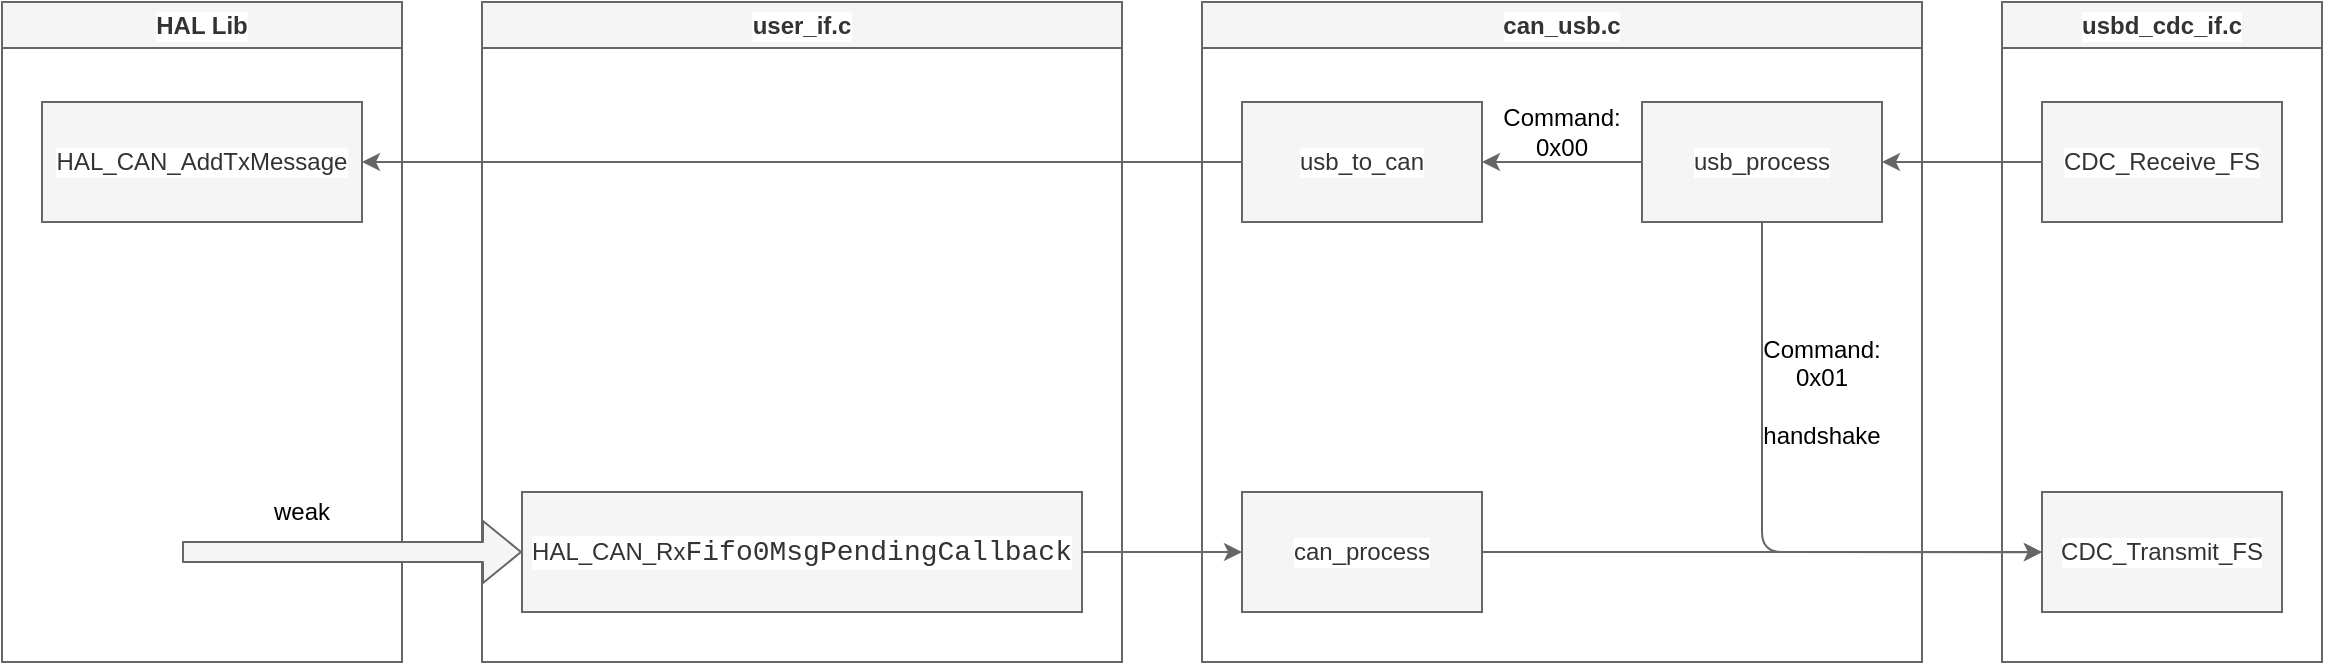 <mxfile>
    <diagram id="ypseccQdJlciJ2LfmK2Z" name="Page-1">
        <mxGraphModel dx="3460" dy="980" grid="1" gridSize="10" guides="1" tooltips="1" connect="1" arrows="1" fold="1" page="1" pageScale="1" pageWidth="850" pageHeight="1100" math="0" shadow="0">
            <root>
                <mxCell id="0"/>
                <mxCell id="1" parent="0"/>
                <mxCell id="27" style="edgeStyle=orthogonalEdgeStyle;html=1;exitX=1;exitY=0.5;exitDx=0;exitDy=0;entryX=0;entryY=0.5;entryDx=0;entryDy=0;fontColor=#000000;labelBackgroundColor=#FFFFFF;fillColor=#f5f5f5;strokeColor=#666666;" edge="1" parent="1" source="2" target="3">
                    <mxGeometry relative="1" as="geometry"/>
                </mxCell>
                <mxCell id="26" style="edgeStyle=orthogonalEdgeStyle;html=1;exitX=1;exitY=0.5;exitDx=0;exitDy=0;fontColor=#000000;labelBackgroundColor=#FFFFFF;fillColor=#f5f5f5;strokeColor=#666666;" edge="1" parent="1" source="3">
                    <mxGeometry relative="1" as="geometry">
                        <mxPoint x="160" y="645.077" as="targetPoint"/>
                    </mxGeometry>
                </mxCell>
                <mxCell id="22" style="edgeStyle=orthogonalEdgeStyle;html=1;exitX=0;exitY=0.5;exitDx=0;exitDy=0;entryX=1;entryY=0.5;entryDx=0;entryDy=0;fontColor=#000000;labelBackgroundColor=#FFFFFF;fillColor=#f5f5f5;strokeColor=#666666;" edge="1" parent="1" source="4" target="6">
                    <mxGeometry relative="1" as="geometry"/>
                </mxCell>
                <mxCell id="25" style="edgeStyle=orthogonalEdgeStyle;html=1;exitX=0.5;exitY=1;exitDx=0;exitDy=0;entryX=0;entryY=0.5;entryDx=0;entryDy=0;fontColor=#000000;labelBackgroundColor=#FFFFFF;fillColor=#f5f5f5;strokeColor=#666666;" edge="1" parent="1" source="4" target="7">
                    <mxGeometry relative="1" as="geometry"/>
                </mxCell>
                <mxCell id="4" value="usb_process" style="rounded=0;whiteSpace=wrap;html=1;labelBackgroundColor=#FFFFFF;fillColor=#f5f5f5;fontColor=#333333;strokeColor=#666666;" vertex="1" parent="1">
                    <mxGeometry x="-40" y="420" width="120" height="60" as="geometry"/>
                </mxCell>
                <mxCell id="23" style="edgeStyle=orthogonalEdgeStyle;html=1;exitX=0;exitY=0.5;exitDx=0;exitDy=0;entryX=1;entryY=0.5;entryDx=0;entryDy=0;fontColor=#000000;labelBackgroundColor=#FFFFFF;fillColor=#f5f5f5;strokeColor=#666666;" edge="1" parent="1" source="6" target="11">
                    <mxGeometry relative="1" as="geometry"/>
                </mxCell>
                <mxCell id="6" value="usb_to_can" style="rounded=0;whiteSpace=wrap;html=1;labelBackgroundColor=#FFFFFF;fillColor=#f5f5f5;fontColor=#333333;strokeColor=#666666;" vertex="1" parent="1">
                    <mxGeometry x="-240" y="420" width="120" height="60" as="geometry"/>
                </mxCell>
                <mxCell id="7" value="CDC_Transmit_FS" style="rounded=0;whiteSpace=wrap;html=1;labelBackgroundColor=#FFFFFF;fillColor=#f5f5f5;fontColor=#333333;strokeColor=#666666;" vertex="1" parent="1">
                    <mxGeometry x="160" y="615" width="120" height="60" as="geometry"/>
                </mxCell>
                <mxCell id="21" style="edgeStyle=orthogonalEdgeStyle;html=1;exitX=0;exitY=0.5;exitDx=0;exitDy=0;entryX=1;entryY=0.5;entryDx=0;entryDy=0;fontColor=#000000;labelBackgroundColor=#FFFFFF;fillColor=#f5f5f5;strokeColor=#666666;" edge="1" parent="1" source="8" target="4">
                    <mxGeometry relative="1" as="geometry"/>
                </mxCell>
                <mxCell id="8" value="CDC_Receive_FS" style="rounded=0;whiteSpace=wrap;html=1;labelBackgroundColor=#FFFFFF;fillColor=#f5f5f5;fontColor=#333333;strokeColor=#666666;" vertex="1" parent="1">
                    <mxGeometry x="160" y="420" width="120" height="60" as="geometry"/>
                </mxCell>
                <mxCell id="11" value="HAL_CAN_AddTxMessage" style="rounded=0;whiteSpace=wrap;html=1;labelBackgroundColor=#FFFFFF;fillColor=#f5f5f5;fontColor=#333333;strokeColor=#666666;" vertex="1" parent="1">
                    <mxGeometry x="-840" y="420" width="160" height="60" as="geometry"/>
                </mxCell>
                <mxCell id="28" value="can_usb.c" style="swimlane;whiteSpace=wrap;html=1;labelBackgroundColor=#FFFFFF;fillColor=#f5f5f5;fontColor=#333333;strokeColor=#666666;" vertex="1" parent="1">
                    <mxGeometry x="-260" y="370" width="360" height="330" as="geometry"/>
                </mxCell>
                <mxCell id="37" value="Command:&lt;br&gt;0x00" style="text;html=1;fillColor=none;align=center;verticalAlign=middle;whiteSpace=wrap;rounded=0;labelBackgroundColor=none;fontColor=#000000;" vertex="1" parent="28">
                    <mxGeometry x="150" y="50" width="60" height="30" as="geometry"/>
                </mxCell>
                <mxCell id="38" value="Command:&lt;br&gt;0x01&lt;br&gt;&lt;br&gt;handshake" style="text;html=1;fillColor=none;align=center;verticalAlign=middle;whiteSpace=wrap;rounded=0;labelBackgroundColor=none;fontColor=#000000;" vertex="1" parent="28">
                    <mxGeometry x="280" y="160" width="60" height="70" as="geometry"/>
                </mxCell>
                <mxCell id="3" value="can_process" style="rounded=0;whiteSpace=wrap;html=1;labelBackgroundColor=#FFFFFF;fillColor=#f5f5f5;fontColor=#333333;strokeColor=#666666;" vertex="1" parent="28">
                    <mxGeometry x="20" y="245" width="120" height="60" as="geometry"/>
                </mxCell>
                <mxCell id="31" value="usbd_cdc_if.c" style="swimlane;whiteSpace=wrap;html=1;labelBackgroundColor=#FFFFFF;fillColor=#f5f5f5;fontColor=#333333;strokeColor=#666666;" vertex="1" parent="1">
                    <mxGeometry x="140" y="370" width="160" height="330" as="geometry"/>
                </mxCell>
                <mxCell id="32" value="user_if.c" style="swimlane;whiteSpace=wrap;html=1;labelBackgroundColor=#FFFFFF;fillColor=#f5f5f5;fontColor=#333333;strokeColor=#666666;" vertex="1" parent="1">
                    <mxGeometry x="-620" y="370" width="320" height="330" as="geometry"/>
                </mxCell>
                <mxCell id="2" value="&lt;font&gt;HAL_CAN_Rx&lt;span style=&quot;font-family: Consolas, &amp;quot;Courier New&amp;quot;, monospace; font-size: 14px;&quot;&gt;Fifo0MsgPendingCallback&lt;/span&gt;&lt;/font&gt;" style="rounded=0;whiteSpace=wrap;html=1;labelBackgroundColor=#FFFFFF;fillColor=#f5f5f5;fontColor=#333333;strokeColor=#666666;" vertex="1" parent="32">
                    <mxGeometry x="20" y="245" width="280" height="60" as="geometry"/>
                </mxCell>
                <mxCell id="33" value="HAL Lib" style="swimlane;whiteSpace=wrap;html=1;labelBackgroundColor=#FFFFFF;fillColor=#f5f5f5;fontColor=#333333;strokeColor=#666666;" vertex="1" parent="1">
                    <mxGeometry x="-860" y="370" width="200" height="330" as="geometry"/>
                </mxCell>
                <mxCell id="36" value="weak" style="text;html=1;fillColor=none;align=center;verticalAlign=middle;whiteSpace=wrap;rounded=0;labelBackgroundColor=none;fontColor=#000000;" vertex="1" parent="33">
                    <mxGeometry x="120" y="240" width="60" height="30" as="geometry"/>
                </mxCell>
                <mxCell id="35" value="" style="shape=flexArrow;endArrow=classic;html=1;fontColor=#000000;entryX=0;entryY=0.5;entryDx=0;entryDy=0;labelBackgroundColor=#FFFFFF;fillColor=#f5f5f5;strokeColor=#666666;" edge="1" parent="1" target="2">
                    <mxGeometry width="50" height="50" relative="1" as="geometry">
                        <mxPoint x="-770" y="645" as="sourcePoint"/>
                        <mxPoint x="-410" y="500" as="targetPoint"/>
                    </mxGeometry>
                </mxCell>
            </root>
        </mxGraphModel>
    </diagram>
</mxfile>